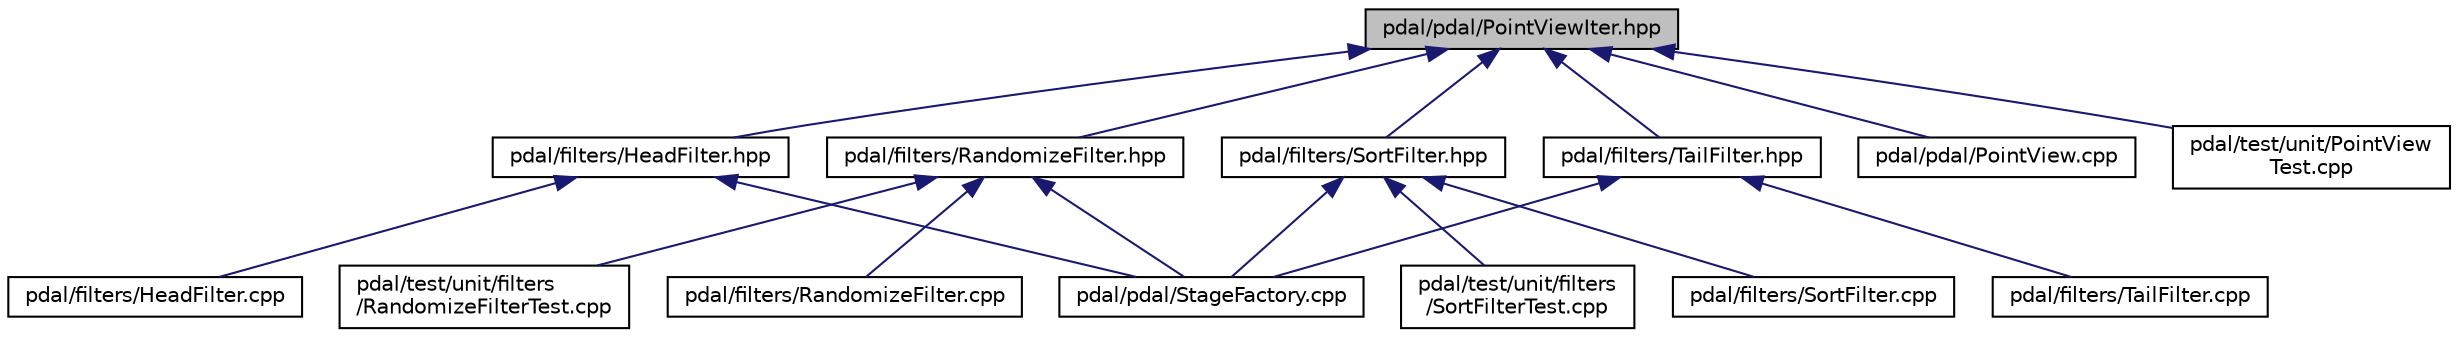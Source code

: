 digraph "pdal/pdal/PointViewIter.hpp"
{
  edge [fontname="Helvetica",fontsize="10",labelfontname="Helvetica",labelfontsize="10"];
  node [fontname="Helvetica",fontsize="10",shape=record];
  Node1 [label="pdal/pdal/PointViewIter.hpp",height=0.2,width=0.4,color="black", fillcolor="grey75", style="filled", fontcolor="black"];
  Node1 -> Node2 [dir="back",color="midnightblue",fontsize="10",style="solid",fontname="Helvetica"];
  Node2 [label="pdal/filters/HeadFilter.hpp",height=0.2,width=0.4,color="black", fillcolor="white", style="filled",URL="$HeadFilter_8hpp.html"];
  Node2 -> Node3 [dir="back",color="midnightblue",fontsize="10",style="solid",fontname="Helvetica"];
  Node3 [label="pdal/filters/HeadFilter.cpp",height=0.2,width=0.4,color="black", fillcolor="white", style="filled",URL="$HeadFilter_8cpp.html"];
  Node2 -> Node4 [dir="back",color="midnightblue",fontsize="10",style="solid",fontname="Helvetica"];
  Node4 [label="pdal/pdal/StageFactory.cpp",height=0.2,width=0.4,color="black", fillcolor="white", style="filled",URL="$StageFactory_8cpp.html"];
  Node1 -> Node5 [dir="back",color="midnightblue",fontsize="10",style="solid",fontname="Helvetica"];
  Node5 [label="pdal/filters/RandomizeFilter.hpp",height=0.2,width=0.4,color="black", fillcolor="white", style="filled",URL="$RandomizeFilter_8hpp.html"];
  Node5 -> Node6 [dir="back",color="midnightblue",fontsize="10",style="solid",fontname="Helvetica"];
  Node6 [label="pdal/filters/RandomizeFilter.cpp",height=0.2,width=0.4,color="black", fillcolor="white", style="filled",URL="$RandomizeFilter_8cpp.html"];
  Node5 -> Node4 [dir="back",color="midnightblue",fontsize="10",style="solid",fontname="Helvetica"];
  Node5 -> Node7 [dir="back",color="midnightblue",fontsize="10",style="solid",fontname="Helvetica"];
  Node7 [label="pdal/test/unit/filters\l/RandomizeFilterTest.cpp",height=0.2,width=0.4,color="black", fillcolor="white", style="filled",URL="$RandomizeFilterTest_8cpp.html"];
  Node1 -> Node8 [dir="back",color="midnightblue",fontsize="10",style="solid",fontname="Helvetica"];
  Node8 [label="pdal/filters/SortFilter.hpp",height=0.2,width=0.4,color="black", fillcolor="white", style="filled",URL="$SortFilter_8hpp.html"];
  Node8 -> Node9 [dir="back",color="midnightblue",fontsize="10",style="solid",fontname="Helvetica"];
  Node9 [label="pdal/filters/SortFilter.cpp",height=0.2,width=0.4,color="black", fillcolor="white", style="filled",URL="$SortFilter_8cpp.html"];
  Node8 -> Node4 [dir="back",color="midnightblue",fontsize="10",style="solid",fontname="Helvetica"];
  Node8 -> Node10 [dir="back",color="midnightblue",fontsize="10",style="solid",fontname="Helvetica"];
  Node10 [label="pdal/test/unit/filters\l/SortFilterTest.cpp",height=0.2,width=0.4,color="black", fillcolor="white", style="filled",URL="$SortFilterTest_8cpp.html"];
  Node1 -> Node11 [dir="back",color="midnightblue",fontsize="10",style="solid",fontname="Helvetica"];
  Node11 [label="pdal/filters/TailFilter.hpp",height=0.2,width=0.4,color="black", fillcolor="white", style="filled",URL="$TailFilter_8hpp.html"];
  Node11 -> Node12 [dir="back",color="midnightblue",fontsize="10",style="solid",fontname="Helvetica"];
  Node12 [label="pdal/filters/TailFilter.cpp",height=0.2,width=0.4,color="black", fillcolor="white", style="filled",URL="$TailFilter_8cpp.html"];
  Node11 -> Node4 [dir="back",color="midnightblue",fontsize="10",style="solid",fontname="Helvetica"];
  Node1 -> Node13 [dir="back",color="midnightblue",fontsize="10",style="solid",fontname="Helvetica"];
  Node13 [label="pdal/pdal/PointView.cpp",height=0.2,width=0.4,color="black", fillcolor="white", style="filled",URL="$PointView_8cpp.html"];
  Node1 -> Node14 [dir="back",color="midnightblue",fontsize="10",style="solid",fontname="Helvetica"];
  Node14 [label="pdal/test/unit/PointView\lTest.cpp",height=0.2,width=0.4,color="black", fillcolor="white", style="filled",URL="$PointViewTest_8cpp.html"];
}
